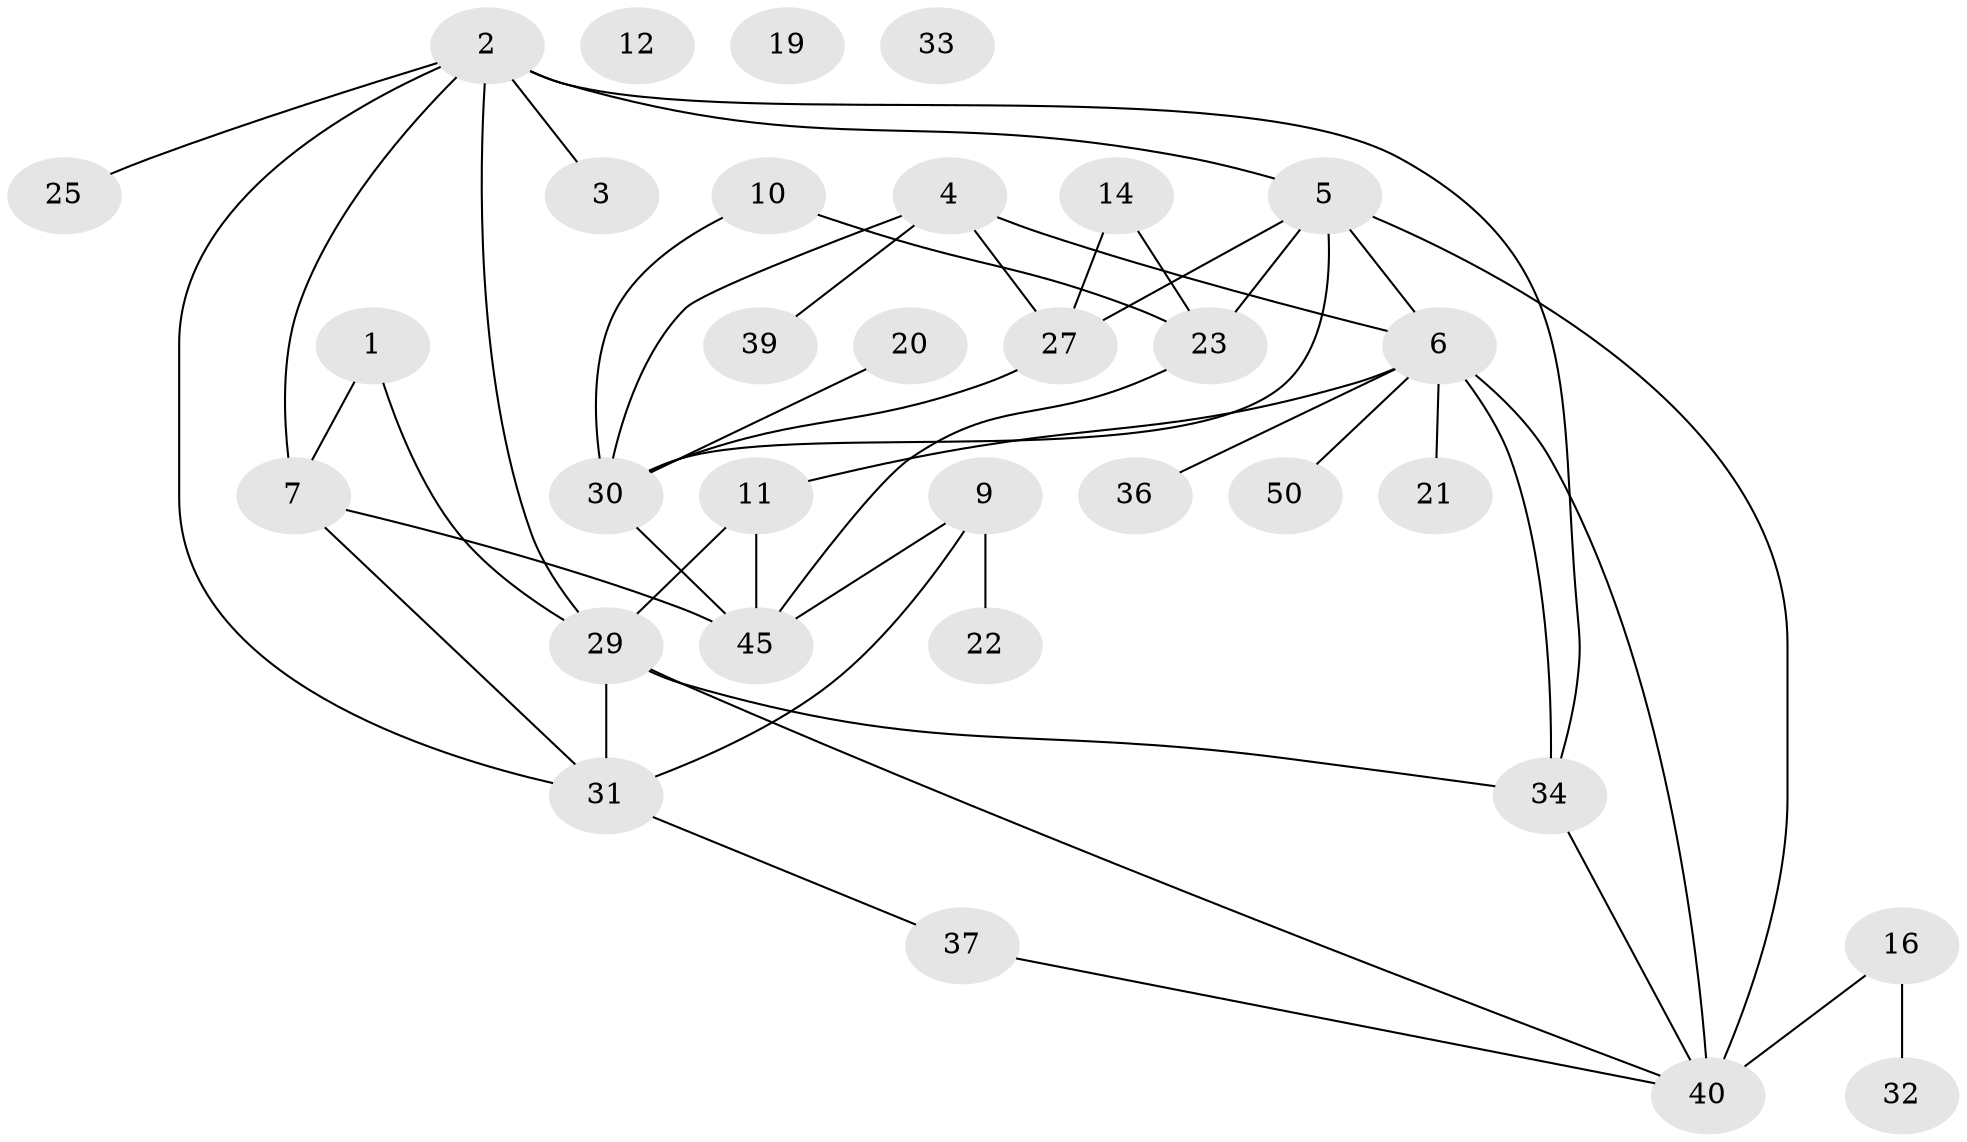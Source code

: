 // original degree distribution, {2: 0.21875, 5: 0.15625, 1: 0.265625, 3: 0.140625, 4: 0.15625, 0: 0.03125, 6: 0.03125}
// Generated by graph-tools (version 1.1) at 2025/13/03/09/25 04:13:09]
// undirected, 32 vertices, 47 edges
graph export_dot {
graph [start="1"]
  node [color=gray90,style=filled];
  1 [super="+8"];
  2 [super="+43"];
  3;
  4 [super="+15"];
  5 [super="+63+26"];
  6 [super="+47+18+64+13"];
  7 [super="+24"];
  9 [super="+28"];
  10 [super="+17"];
  11 [super="+49"];
  12 [super="+61"];
  14;
  16;
  19;
  20 [super="+57"];
  21;
  22 [super="+35"];
  23 [super="+38"];
  25;
  27;
  29 [super="+53"];
  30 [super="+42"];
  31 [super="+54"];
  32;
  33;
  34 [super="+48+44+58"];
  36;
  37 [super="+62+60"];
  39;
  40 [super="+46"];
  45 [super="+55"];
  50;
  1 -- 7;
  1 -- 29;
  2 -- 25;
  2 -- 3;
  2 -- 31;
  2 -- 7;
  2 -- 34;
  2 -- 5;
  2 -- 29;
  4 -- 6;
  4 -- 39;
  4 -- 27;
  4 -- 30;
  5 -- 27;
  5 -- 23;
  5 -- 30 [weight=4];
  5 -- 6 [weight=3];
  5 -- 40;
  6 -- 34 [weight=2];
  6 -- 36;
  6 -- 50;
  6 -- 21;
  6 -- 11;
  6 -- 40 [weight=2];
  7 -- 45;
  7 -- 31;
  9 -- 45;
  9 -- 22;
  9 -- 31;
  10 -- 23;
  10 -- 30;
  11 -- 45;
  11 -- 29;
  14 -- 27;
  14 -- 23;
  16 -- 32;
  16 -- 40;
  20 -- 30;
  23 -- 45;
  27 -- 30;
  29 -- 34;
  29 -- 40;
  29 -- 31;
  30 -- 45;
  31 -- 37;
  34 -- 40;
  37 -- 40;
}

